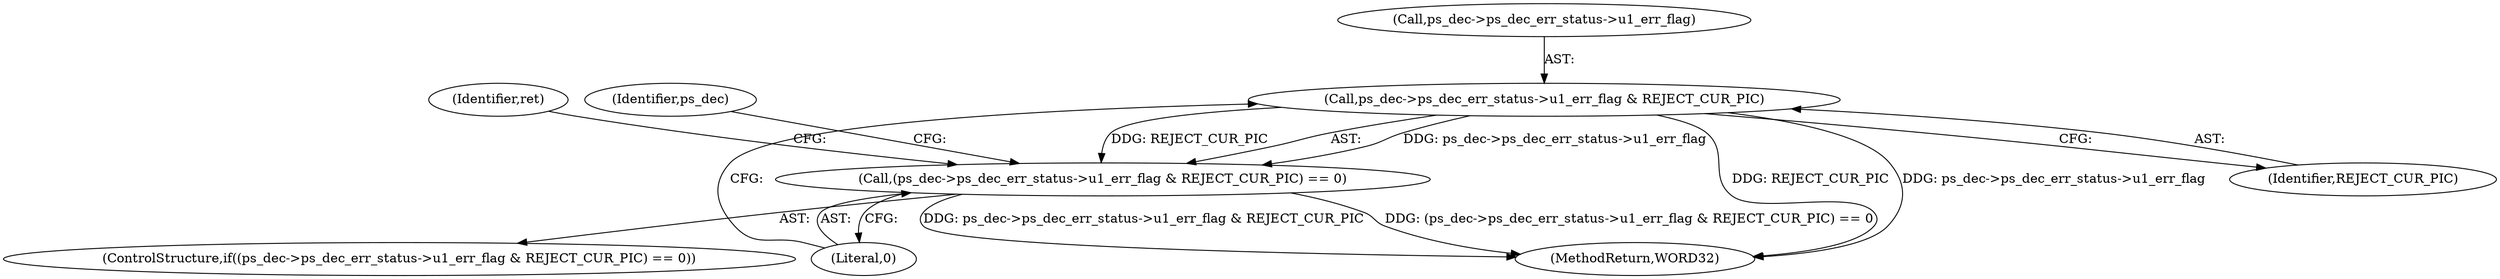 digraph "0_Android_7109ce3f8f90a28ca9f0ee6e14f6ac5e414c62cf@pointer" {
"1001865" [label="(Call,ps_dec->ps_dec_err_status->u1_err_flag & REJECT_CUR_PIC)"];
"1001864" [label="(Call,(ps_dec->ps_dec_err_status->u1_err_flag & REJECT_CUR_PIC) == 0)"];
"1001865" [label="(Call,ps_dec->ps_dec_err_status->u1_err_flag & REJECT_CUR_PIC)"];
"1001863" [label="(ControlStructure,if((ps_dec->ps_dec_err_status->u1_err_flag & REJECT_CUR_PIC) == 0))"];
"1001871" [label="(Identifier,REJECT_CUR_PIC)"];
"1001875" [label="(Identifier,ret)"];
"1002160" [label="(MethodReturn,WORD32)"];
"1001888" [label="(Identifier,ps_dec)"];
"1001872" [label="(Literal,0)"];
"1001866" [label="(Call,ps_dec->ps_dec_err_status->u1_err_flag)"];
"1001864" [label="(Call,(ps_dec->ps_dec_err_status->u1_err_flag & REJECT_CUR_PIC) == 0)"];
"1001865" -> "1001864"  [label="AST: "];
"1001865" -> "1001871"  [label="CFG: "];
"1001866" -> "1001865"  [label="AST: "];
"1001871" -> "1001865"  [label="AST: "];
"1001872" -> "1001865"  [label="CFG: "];
"1001865" -> "1002160"  [label="DDG: REJECT_CUR_PIC"];
"1001865" -> "1002160"  [label="DDG: ps_dec->ps_dec_err_status->u1_err_flag"];
"1001865" -> "1001864"  [label="DDG: ps_dec->ps_dec_err_status->u1_err_flag"];
"1001865" -> "1001864"  [label="DDG: REJECT_CUR_PIC"];
"1001864" -> "1001863"  [label="AST: "];
"1001864" -> "1001872"  [label="CFG: "];
"1001872" -> "1001864"  [label="AST: "];
"1001875" -> "1001864"  [label="CFG: "];
"1001888" -> "1001864"  [label="CFG: "];
"1001864" -> "1002160"  [label="DDG: ps_dec->ps_dec_err_status->u1_err_flag & REJECT_CUR_PIC"];
"1001864" -> "1002160"  [label="DDG: (ps_dec->ps_dec_err_status->u1_err_flag & REJECT_CUR_PIC) == 0"];
}
